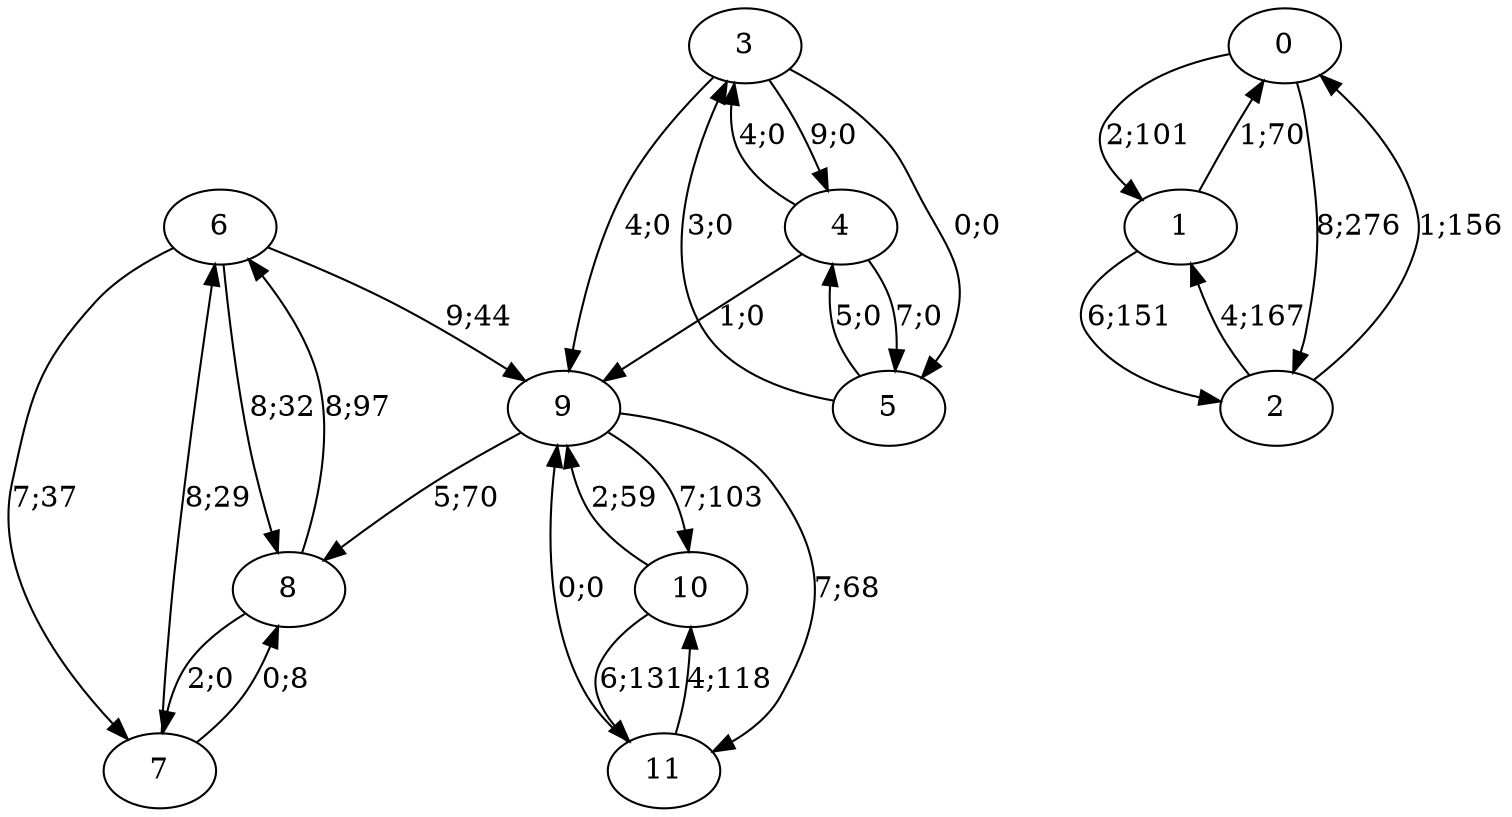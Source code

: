 digraph graph2361 {














6 -> 9 [color=black,label="9;44"]
6 -> 7 [color=black,label="7;37"]
6 -> 8 [color=black,label="8;32"]


7 -> 6 [color=black,label="8;29"]
7 -> 8 [color=black,label="0;8"]


8 -> 6 [color=black,label="8;97"]
8 -> 7 [color=black,label="2;0"]


























9 -> 8 [color=black,label="5;70"]
9 -> 10 [color=black,label="7;103"]
9 -> 11 [color=black,label="7;68"]


10 -> 9 [color=black,label="2;59"]
10 -> 11 [color=black,label="6;131"]


11 -> 9 [color=black,label="0;0"]
11 -> 10 [color=black,label="4;118"]


0 -> 1 [color=black,label="2;101"]
0 -> 2 [color=black,label="8;276"]


1 -> 0 [color=black,label="1;70"]
1 -> 2 [color=black,label="6;151"]


2 -> 0 [color=black,label="1;156"]
2 -> 1 [color=black,label="4;167"]


























3 -> 9 [color=black,label="4;0"]
3 -> 4 [color=black,label="9;0"]
3 -> 5 [color=black,label="0;0"]


4 -> 9 [color=black,label="1;0"]
4 -> 3 [color=black,label="4;0"]
4 -> 5 [color=black,label="7;0"]


5 -> 3 [color=black,label="3;0"]
5 -> 4 [color=black,label="5;0"]













}